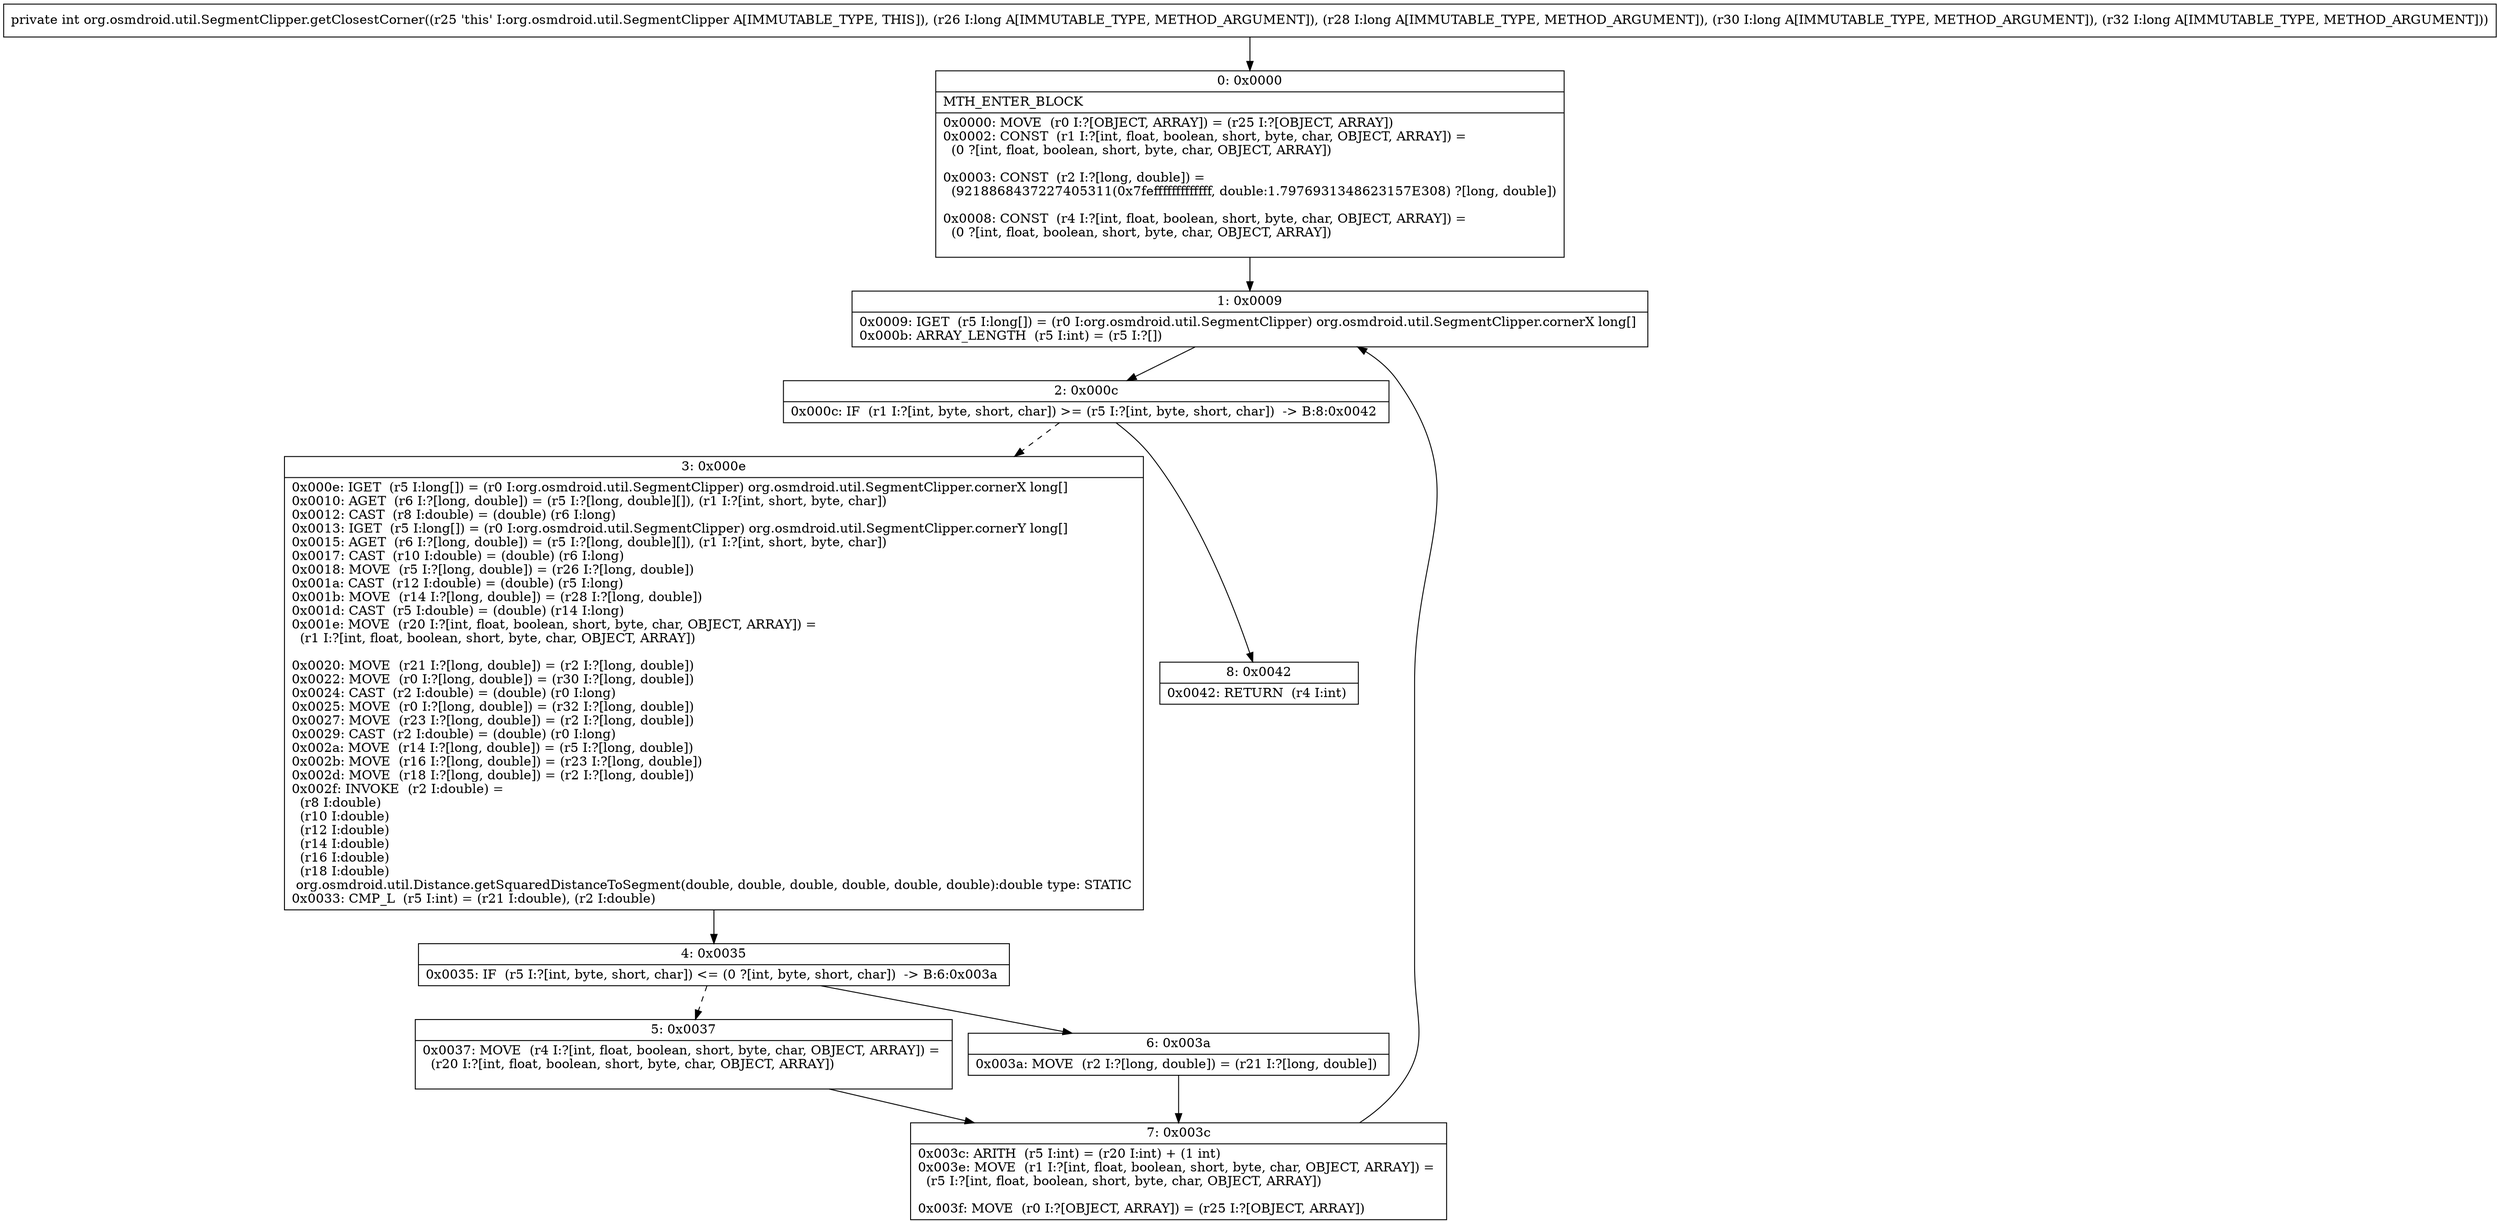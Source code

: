 digraph "CFG fororg.osmdroid.util.SegmentClipper.getClosestCorner(JJJJ)I" {
Node_0 [shape=record,label="{0\:\ 0x0000|MTH_ENTER_BLOCK\l|0x0000: MOVE  (r0 I:?[OBJECT, ARRAY]) = (r25 I:?[OBJECT, ARRAY]) \l0x0002: CONST  (r1 I:?[int, float, boolean, short, byte, char, OBJECT, ARRAY]) = \l  (0 ?[int, float, boolean, short, byte, char, OBJECT, ARRAY])\l \l0x0003: CONST  (r2 I:?[long, double]) = \l  (9218868437227405311(0x7fefffffffffffff, double:1.7976931348623157E308) ?[long, double])\l \l0x0008: CONST  (r4 I:?[int, float, boolean, short, byte, char, OBJECT, ARRAY]) = \l  (0 ?[int, float, boolean, short, byte, char, OBJECT, ARRAY])\l \l}"];
Node_1 [shape=record,label="{1\:\ 0x0009|0x0009: IGET  (r5 I:long[]) = (r0 I:org.osmdroid.util.SegmentClipper) org.osmdroid.util.SegmentClipper.cornerX long[] \l0x000b: ARRAY_LENGTH  (r5 I:int) = (r5 I:?[]) \l}"];
Node_2 [shape=record,label="{2\:\ 0x000c|0x000c: IF  (r1 I:?[int, byte, short, char]) \>= (r5 I:?[int, byte, short, char])  \-\> B:8:0x0042 \l}"];
Node_3 [shape=record,label="{3\:\ 0x000e|0x000e: IGET  (r5 I:long[]) = (r0 I:org.osmdroid.util.SegmentClipper) org.osmdroid.util.SegmentClipper.cornerX long[] \l0x0010: AGET  (r6 I:?[long, double]) = (r5 I:?[long, double][]), (r1 I:?[int, short, byte, char]) \l0x0012: CAST  (r8 I:double) = (double) (r6 I:long) \l0x0013: IGET  (r5 I:long[]) = (r0 I:org.osmdroid.util.SegmentClipper) org.osmdroid.util.SegmentClipper.cornerY long[] \l0x0015: AGET  (r6 I:?[long, double]) = (r5 I:?[long, double][]), (r1 I:?[int, short, byte, char]) \l0x0017: CAST  (r10 I:double) = (double) (r6 I:long) \l0x0018: MOVE  (r5 I:?[long, double]) = (r26 I:?[long, double]) \l0x001a: CAST  (r12 I:double) = (double) (r5 I:long) \l0x001b: MOVE  (r14 I:?[long, double]) = (r28 I:?[long, double]) \l0x001d: CAST  (r5 I:double) = (double) (r14 I:long) \l0x001e: MOVE  (r20 I:?[int, float, boolean, short, byte, char, OBJECT, ARRAY]) = \l  (r1 I:?[int, float, boolean, short, byte, char, OBJECT, ARRAY])\l \l0x0020: MOVE  (r21 I:?[long, double]) = (r2 I:?[long, double]) \l0x0022: MOVE  (r0 I:?[long, double]) = (r30 I:?[long, double]) \l0x0024: CAST  (r2 I:double) = (double) (r0 I:long) \l0x0025: MOVE  (r0 I:?[long, double]) = (r32 I:?[long, double]) \l0x0027: MOVE  (r23 I:?[long, double]) = (r2 I:?[long, double]) \l0x0029: CAST  (r2 I:double) = (double) (r0 I:long) \l0x002a: MOVE  (r14 I:?[long, double]) = (r5 I:?[long, double]) \l0x002b: MOVE  (r16 I:?[long, double]) = (r23 I:?[long, double]) \l0x002d: MOVE  (r18 I:?[long, double]) = (r2 I:?[long, double]) \l0x002f: INVOKE  (r2 I:double) = \l  (r8 I:double)\l  (r10 I:double)\l  (r12 I:double)\l  (r14 I:double)\l  (r16 I:double)\l  (r18 I:double)\l org.osmdroid.util.Distance.getSquaredDistanceToSegment(double, double, double, double, double, double):double type: STATIC \l0x0033: CMP_L  (r5 I:int) = (r21 I:double), (r2 I:double) \l}"];
Node_4 [shape=record,label="{4\:\ 0x0035|0x0035: IF  (r5 I:?[int, byte, short, char]) \<= (0 ?[int, byte, short, char])  \-\> B:6:0x003a \l}"];
Node_5 [shape=record,label="{5\:\ 0x0037|0x0037: MOVE  (r4 I:?[int, float, boolean, short, byte, char, OBJECT, ARRAY]) = \l  (r20 I:?[int, float, boolean, short, byte, char, OBJECT, ARRAY])\l \l}"];
Node_6 [shape=record,label="{6\:\ 0x003a|0x003a: MOVE  (r2 I:?[long, double]) = (r21 I:?[long, double]) \l}"];
Node_7 [shape=record,label="{7\:\ 0x003c|0x003c: ARITH  (r5 I:int) = (r20 I:int) + (1 int) \l0x003e: MOVE  (r1 I:?[int, float, boolean, short, byte, char, OBJECT, ARRAY]) = \l  (r5 I:?[int, float, boolean, short, byte, char, OBJECT, ARRAY])\l \l0x003f: MOVE  (r0 I:?[OBJECT, ARRAY]) = (r25 I:?[OBJECT, ARRAY]) \l}"];
Node_8 [shape=record,label="{8\:\ 0x0042|0x0042: RETURN  (r4 I:int) \l}"];
MethodNode[shape=record,label="{private int org.osmdroid.util.SegmentClipper.getClosestCorner((r25 'this' I:org.osmdroid.util.SegmentClipper A[IMMUTABLE_TYPE, THIS]), (r26 I:long A[IMMUTABLE_TYPE, METHOD_ARGUMENT]), (r28 I:long A[IMMUTABLE_TYPE, METHOD_ARGUMENT]), (r30 I:long A[IMMUTABLE_TYPE, METHOD_ARGUMENT]), (r32 I:long A[IMMUTABLE_TYPE, METHOD_ARGUMENT])) }"];
MethodNode -> Node_0;
Node_0 -> Node_1;
Node_1 -> Node_2;
Node_2 -> Node_3[style=dashed];
Node_2 -> Node_8;
Node_3 -> Node_4;
Node_4 -> Node_5[style=dashed];
Node_4 -> Node_6;
Node_5 -> Node_7;
Node_6 -> Node_7;
Node_7 -> Node_1;
}

